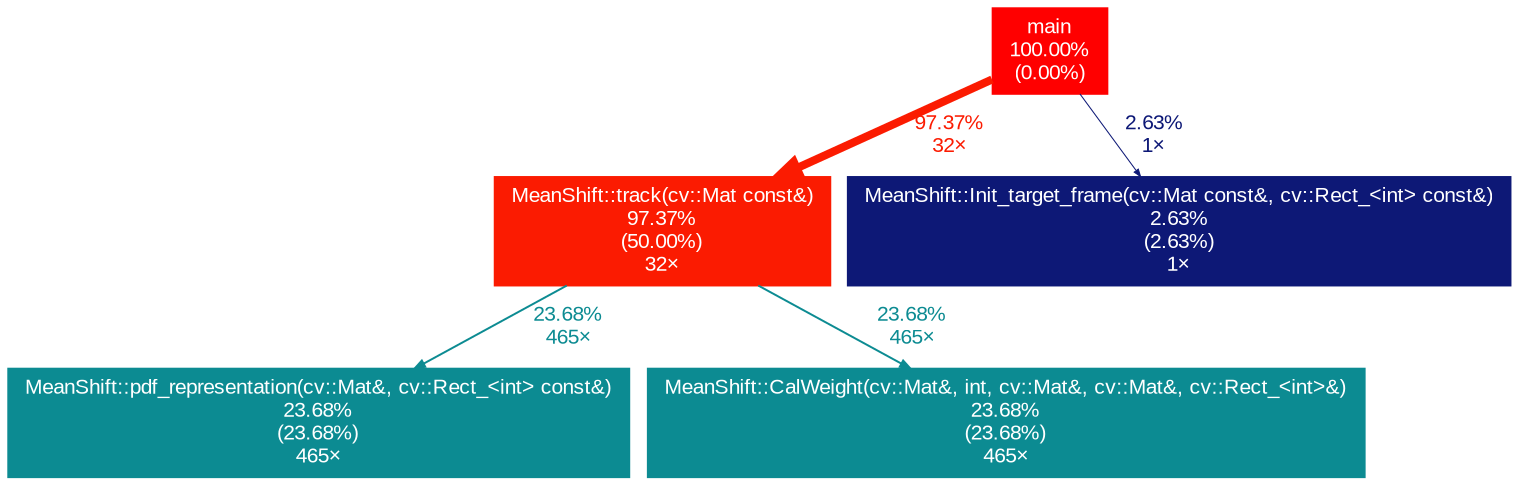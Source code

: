 digraph {
	graph [fontname=Arial, nodesep=0.125, ranksep=0.25];
	node [fontcolor=white, fontname=Arial, height=0, shape=box, style=filled, width=0];
	edge [fontname=Arial];
	1 [color="#ff0000", fontcolor="#ffffff", fontsize="10.00", label="main\n100.00%\n(0.00%)"];
	1 -> 2 [arrowsize="0.99", color="#fb1b01", fontcolor="#fb1b01", fontsize="10.00", label="97.37%\n32×", labeldistance="3.89", penwidth="3.89"];
	1 -> 5 [arrowsize="0.35", color="#0d1876", fontcolor="#0d1876", fontsize="10.00", label="2.63%\n1×", labeldistance="0.50", penwidth="0.50"];
	2 [color="#fb1b01", fontcolor="#ffffff", fontsize="10.00", label="MeanShift::track(cv::Mat const&)\n97.37%\n(50.00%)\n32×"];
	2 -> 3 [arrowsize="0.49", color="#0c8b92", fontcolor="#0c8b92", fontsize="10.00", label="23.68%\n465×", labeldistance="0.95", penwidth="0.95"];
	2 -> 4 [arrowsize="0.49", color="#0c8b92", fontcolor="#0c8b92", fontsize="10.00", label="23.68%\n465×", labeldistance="0.95", penwidth="0.95"];
	3 [color="#0c8b92", fontcolor="#ffffff", fontsize="10.00", label="MeanShift::pdf_representation(cv::Mat&, cv::Rect_<int> const&)\n23.68%\n(23.68%)\n465×"];
	4 [color="#0c8b92", fontcolor="#ffffff", fontsize="10.00", label="MeanShift::CalWeight(cv::Mat&, int, cv::Mat&, cv::Mat&, cv::Rect_<int>&)\n23.68%\n(23.68%)\n465×"];
	5 [color="#0d1876", fontcolor="#ffffff", fontsize="10.00", label="MeanShift::Init_target_frame(cv::Mat const&, cv::Rect_<int> const&)\n2.63%\n(2.63%)\n1×"];
}
